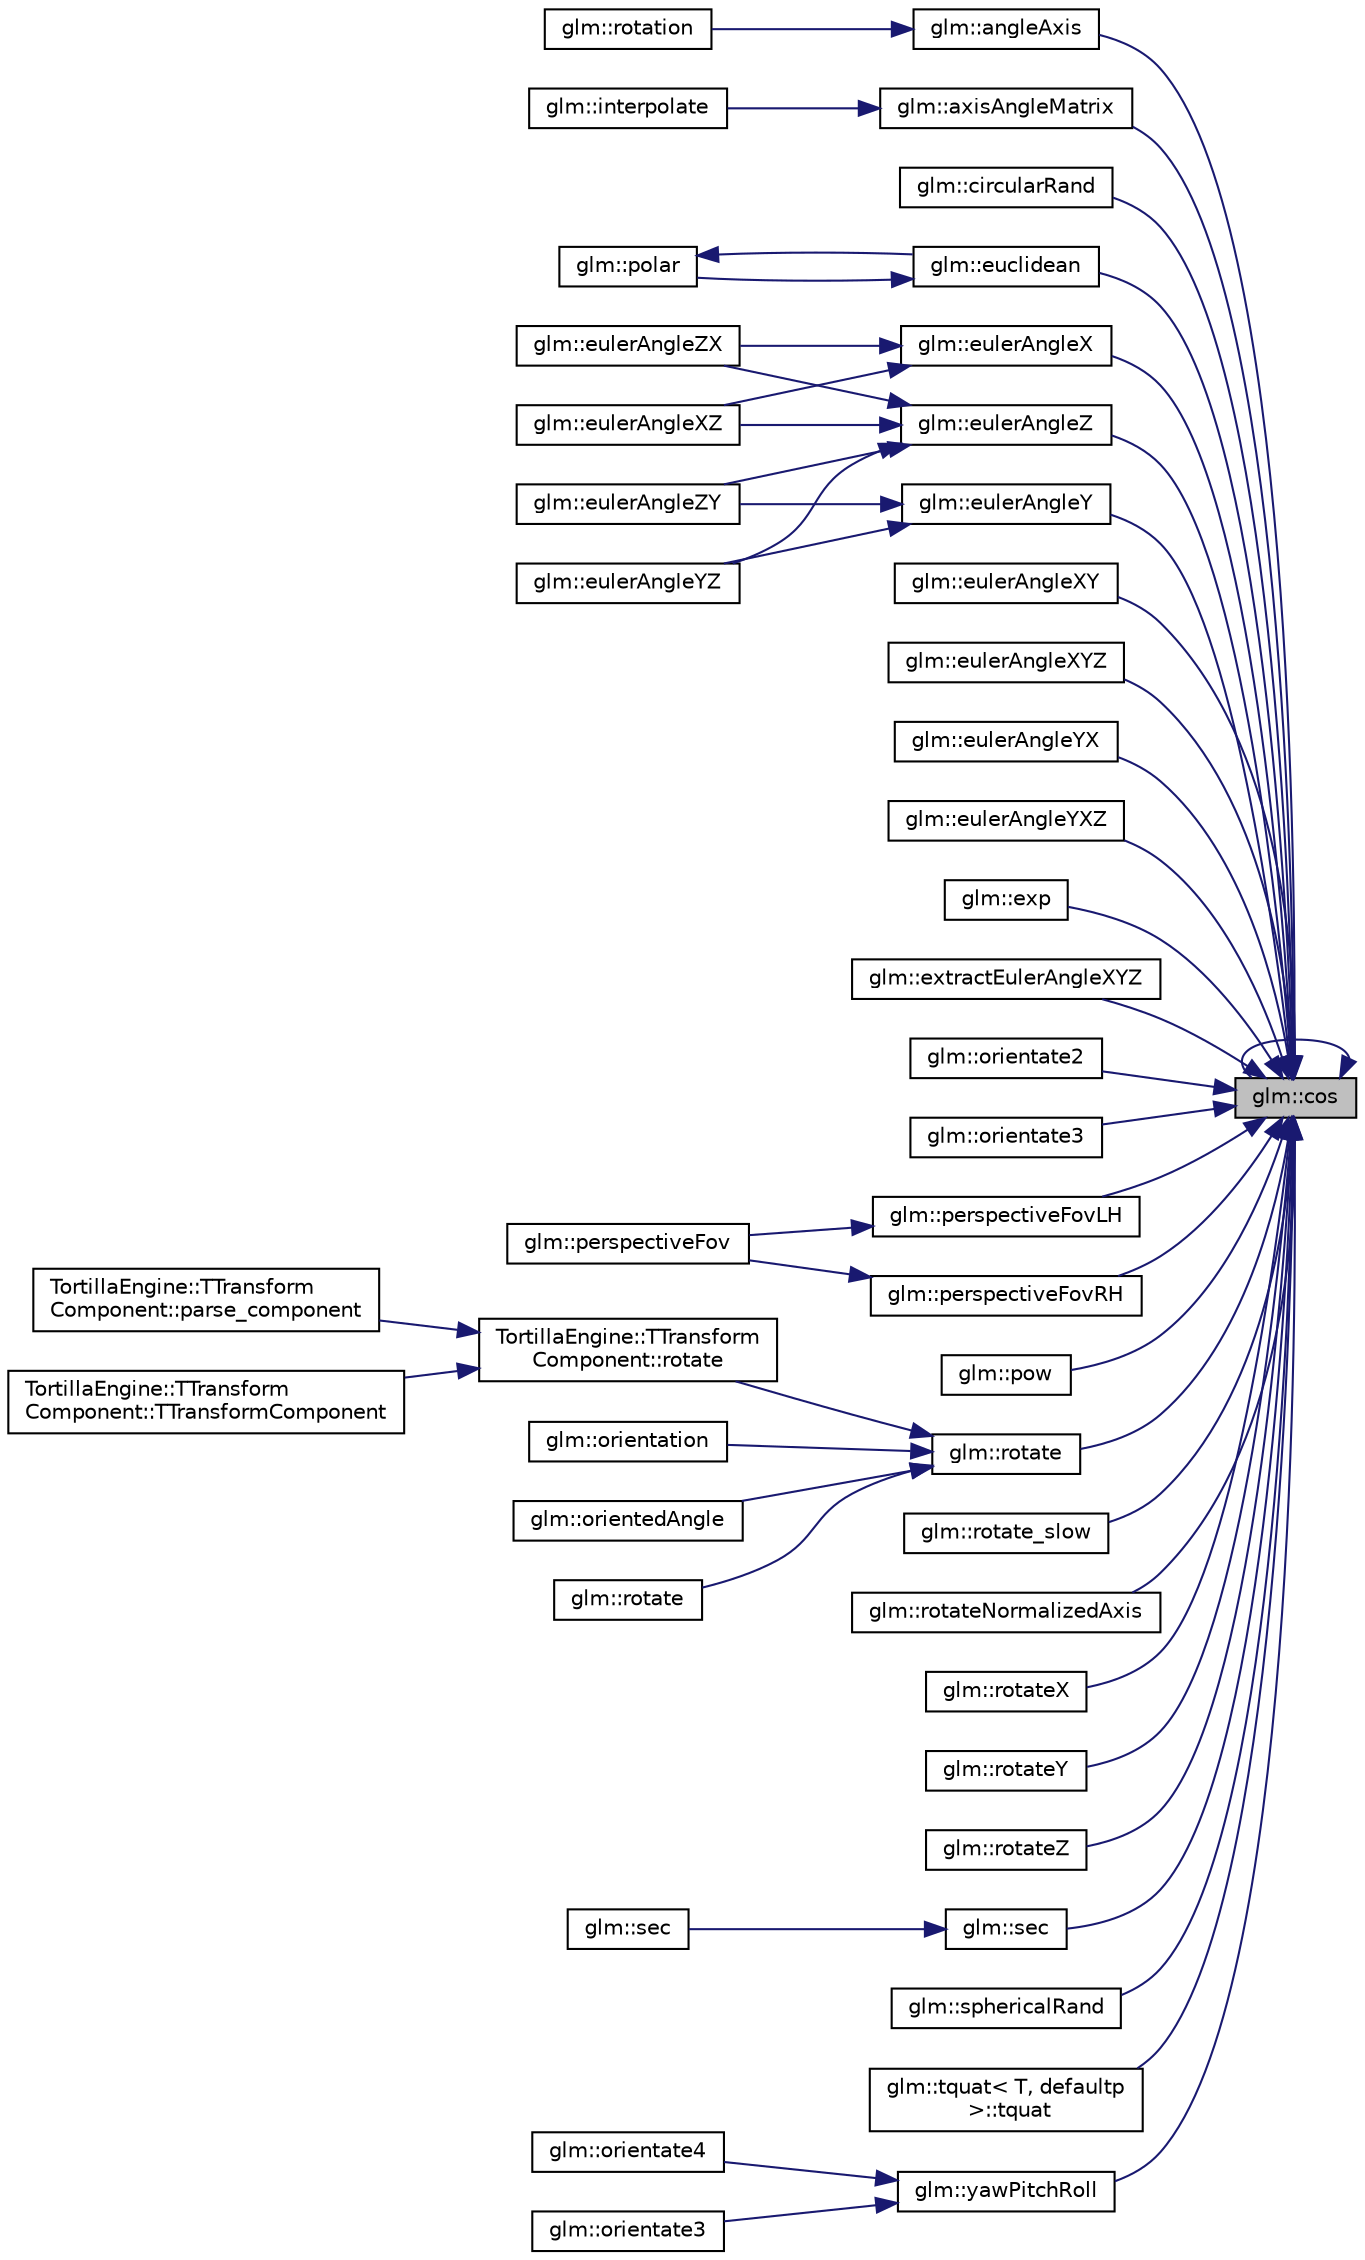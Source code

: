 digraph "glm::cos"
{
 // LATEX_PDF_SIZE
  edge [fontname="Helvetica",fontsize="10",labelfontname="Helvetica",labelfontsize="10"];
  node [fontname="Helvetica",fontsize="10",shape=record];
  rankdir="RL";
  Node1 [label="glm::cos",height=0.2,width=0.4,color="black", fillcolor="grey75", style="filled", fontcolor="black",tooltip=" "];
  Node1 -> Node2 [dir="back",color="midnightblue",fontsize="10",style="solid",fontname="Helvetica"];
  Node2 [label="glm::angleAxis",height=0.2,width=0.4,color="black", fillcolor="white", style="filled",URL="$group__gtc__quaternion.html#ga37ae19405f1ccf766f27e4fcd035d859",tooltip=" "];
  Node2 -> Node3 [dir="back",color="midnightblue",fontsize="10",style="solid",fontname="Helvetica"];
  Node3 [label="glm::rotation",height=0.2,width=0.4,color="black", fillcolor="white", style="filled",URL="$group__gtx__quaternion.html#gac4856d356c5c97cec74e9b672ea89240",tooltip=" "];
  Node1 -> Node4 [dir="back",color="midnightblue",fontsize="10",style="solid",fontname="Helvetica"];
  Node4 [label="glm::axisAngleMatrix",height=0.2,width=0.4,color="black", fillcolor="white", style="filled",URL="$group__gtx__matrix__interpolation.html#ga82d4bc058e9628cb2ea1d4e117a0cf39",tooltip=" "];
  Node4 -> Node5 [dir="back",color="midnightblue",fontsize="10",style="solid",fontname="Helvetica"];
  Node5 [label="glm::interpolate",height=0.2,width=0.4,color="black", fillcolor="white", style="filled",URL="$group__gtx__matrix__interpolation.html#ga45099a92c5c704503565619ac2bcd5c6",tooltip=" "];
  Node1 -> Node6 [dir="back",color="midnightblue",fontsize="10",style="solid",fontname="Helvetica"];
  Node6 [label="glm::circularRand",height=0.2,width=0.4,color="black", fillcolor="white", style="filled",URL="$group__gtc__random.html#gae989c26a2899b2fb7444abe7c275c29c",tooltip=" "];
  Node1 -> Node1 [dir="back",color="midnightblue",fontsize="10",style="solid",fontname="Helvetica"];
  Node1 -> Node7 [dir="back",color="midnightblue",fontsize="10",style="solid",fontname="Helvetica"];
  Node7 [label="glm::euclidean",height=0.2,width=0.4,color="black", fillcolor="white", style="filled",URL="$group__gtx__polar__coordinates.html#ga45ece1fbf7260c43e0f873c498202581",tooltip=" "];
  Node7 -> Node8 [dir="back",color="midnightblue",fontsize="10",style="solid",fontname="Helvetica"];
  Node8 [label="glm::polar",height=0.2,width=0.4,color="black", fillcolor="white", style="filled",URL="$group__gtx__polar__coordinates.html#gafcf95a38c780a4ad5ba14c8ac9e522bb",tooltip=" "];
  Node8 -> Node7 [dir="back",color="midnightblue",fontsize="10",style="solid",fontname="Helvetica"];
  Node1 -> Node9 [dir="back",color="midnightblue",fontsize="10",style="solid",fontname="Helvetica"];
  Node9 [label="glm::eulerAngleX",height=0.2,width=0.4,color="black", fillcolor="white", style="filled",URL="$group__gtx__euler__angles.html#ga82cd3b8a04943f1a0d1a562aff358dc8",tooltip=" "];
  Node9 -> Node10 [dir="back",color="midnightblue",fontsize="10",style="solid",fontname="Helvetica"];
  Node10 [label="glm::eulerAngleXZ",height=0.2,width=0.4,color="black", fillcolor="white", style="filled",URL="$group__gtx__euler__angles.html#gab2d7dc94b9a7519d741aaa208c7a335b",tooltip=" "];
  Node9 -> Node11 [dir="back",color="midnightblue",fontsize="10",style="solid",fontname="Helvetica"];
  Node11 [label="glm::eulerAngleZX",height=0.2,width=0.4,color="black", fillcolor="white", style="filled",URL="$group__gtx__euler__angles.html#gaef83cf40bd9ae780011b29970f16f622",tooltip=" "];
  Node1 -> Node12 [dir="back",color="midnightblue",fontsize="10",style="solid",fontname="Helvetica"];
  Node12 [label="glm::eulerAngleXY",height=0.2,width=0.4,color="black", fillcolor="white", style="filled",URL="$group__gtx__euler__angles.html#ga8bf84f92ca976a7f50dbe4b30ceb72dd",tooltip=" "];
  Node1 -> Node13 [dir="back",color="midnightblue",fontsize="10",style="solid",fontname="Helvetica"];
  Node13 [label="glm::eulerAngleXYZ",height=0.2,width=0.4,color="black", fillcolor="white", style="filled",URL="$group__gtx__euler__angles.html#gaaedda1657a1aebe0a904d864b33844e8",tooltip=" "];
  Node1 -> Node14 [dir="back",color="midnightblue",fontsize="10",style="solid",fontname="Helvetica"];
  Node14 [label="glm::eulerAngleY",height=0.2,width=0.4,color="black", fillcolor="white", style="filled",URL="$group__gtx__euler__angles.html#gaeb193af1184bdf39c23636d756e1ff33",tooltip=" "];
  Node14 -> Node15 [dir="back",color="midnightblue",fontsize="10",style="solid",fontname="Helvetica"];
  Node15 [label="glm::eulerAngleYZ",height=0.2,width=0.4,color="black", fillcolor="white", style="filled",URL="$group__gtx__euler__angles.html#ga1033f84f51d61646145352ef0c1bb58c",tooltip=" "];
  Node14 -> Node16 [dir="back",color="midnightblue",fontsize="10",style="solid",fontname="Helvetica"];
  Node16 [label="glm::eulerAngleZY",height=0.2,width=0.4,color="black", fillcolor="white", style="filled",URL="$group__gtx__euler__angles.html#ga02f037926568bbd12dfece3b28b20343",tooltip=" "];
  Node1 -> Node17 [dir="back",color="midnightblue",fontsize="10",style="solid",fontname="Helvetica"];
  Node17 [label="glm::eulerAngleYX",height=0.2,width=0.4,color="black", fillcolor="white", style="filled",URL="$group__gtx__euler__angles.html#gafdd02f9a37511190962119adef5c1c25",tooltip=" "];
  Node1 -> Node18 [dir="back",color="midnightblue",fontsize="10",style="solid",fontname="Helvetica"];
  Node18 [label="glm::eulerAngleYXZ",height=0.2,width=0.4,color="black", fillcolor="white", style="filled",URL="$group__gtx__euler__angles.html#ga0242b5ab68651db70c6025815549427f",tooltip=" "];
  Node1 -> Node19 [dir="back",color="midnightblue",fontsize="10",style="solid",fontname="Helvetica"];
  Node19 [label="glm::eulerAngleZ",height=0.2,width=0.4,color="black", fillcolor="white", style="filled",URL="$group__gtx__euler__angles.html#gab59c4fe7f735568255cc19fddd3ddfcd",tooltip=" "];
  Node19 -> Node10 [dir="back",color="midnightblue",fontsize="10",style="solid",fontname="Helvetica"];
  Node19 -> Node15 [dir="back",color="midnightblue",fontsize="10",style="solid",fontname="Helvetica"];
  Node19 -> Node11 [dir="back",color="midnightblue",fontsize="10",style="solid",fontname="Helvetica"];
  Node19 -> Node16 [dir="back",color="midnightblue",fontsize="10",style="solid",fontname="Helvetica"];
  Node1 -> Node20 [dir="back",color="midnightblue",fontsize="10",style="solid",fontname="Helvetica"];
  Node20 [label="glm::exp",height=0.2,width=0.4,color="black", fillcolor="white", style="filled",URL="$group__gtx__quaternion.html#ga17295173d4c2b5ae49b84e9993b63a62",tooltip=" "];
  Node1 -> Node21 [dir="back",color="midnightblue",fontsize="10",style="solid",fontname="Helvetica"];
  Node21 [label="glm::extractEulerAngleXYZ",height=0.2,width=0.4,color="black", fillcolor="white", style="filled",URL="$group__gtx__euler__angles.html#gad5838a4c87ce2b8ee4c4e17bd162fd14",tooltip=" "];
  Node1 -> Node22 [dir="back",color="midnightblue",fontsize="10",style="solid",fontname="Helvetica"];
  Node22 [label="glm::orientate2",height=0.2,width=0.4,color="black", fillcolor="white", style="filled",URL="$group__gtx__euler__angles.html#ga6f465681cbbc575ad93a53ec918dacf3",tooltip=" "];
  Node1 -> Node23 [dir="back",color="midnightblue",fontsize="10",style="solid",fontname="Helvetica"];
  Node23 [label="glm::orientate3",height=0.2,width=0.4,color="black", fillcolor="white", style="filled",URL="$group__gtx__euler__angles.html#gab188e2526dea3c003e86e298f618085e",tooltip=" "];
  Node1 -> Node24 [dir="back",color="midnightblue",fontsize="10",style="solid",fontname="Helvetica"];
  Node24 [label="glm::perspectiveFovLH",height=0.2,width=0.4,color="black", fillcolor="white", style="filled",URL="$group__gtc__matrix__transform.html#gae705a2f19c3ef5ef880bd6c92759cf2d",tooltip=" "];
  Node24 -> Node25 [dir="back",color="midnightblue",fontsize="10",style="solid",fontname="Helvetica"];
  Node25 [label="glm::perspectiveFov",height=0.2,width=0.4,color="black", fillcolor="white", style="filled",URL="$group__gtc__matrix__transform.html#gae9146e2c550fc8646299e4b900238145",tooltip=" "];
  Node1 -> Node26 [dir="back",color="midnightblue",fontsize="10",style="solid",fontname="Helvetica"];
  Node26 [label="glm::perspectiveFovRH",height=0.2,width=0.4,color="black", fillcolor="white", style="filled",URL="$group__gtc__matrix__transform.html#ga07cd8df791bf90dcb782645fe0b21261",tooltip=" "];
  Node26 -> Node25 [dir="back",color="midnightblue",fontsize="10",style="solid",fontname="Helvetica"];
  Node1 -> Node27 [dir="back",color="midnightblue",fontsize="10",style="solid",fontname="Helvetica"];
  Node27 [label="glm::pow",height=0.2,width=0.4,color="black", fillcolor="white", style="filled",URL="$group__gtx__quaternion.html#ga42a0cf206c59eaeff4c67dd62e09a580",tooltip=" "];
  Node1 -> Node28 [dir="back",color="midnightblue",fontsize="10",style="solid",fontname="Helvetica"];
  Node28 [label="glm::rotate",height=0.2,width=0.4,color="black", fillcolor="white", style="filled",URL="$group__gtc__matrix__transform.html#ga161b1df124348f232d994ba7958e4815",tooltip=" "];
  Node28 -> Node29 [dir="back",color="midnightblue",fontsize="10",style="solid",fontname="Helvetica"];
  Node29 [label="glm::orientation",height=0.2,width=0.4,color="black", fillcolor="white", style="filled",URL="$group__gtx__rotate__vector.html#ga49b4d082305cdfcfe0a5c184f684a902",tooltip=" "];
  Node28 -> Node30 [dir="back",color="midnightblue",fontsize="10",style="solid",fontname="Helvetica"];
  Node30 [label="glm::orientedAngle",height=0.2,width=0.4,color="black", fillcolor="white", style="filled",URL="$group__gtx__vector__angle.html#ga82a19d474be13c92c7b10caab42a5a72",tooltip=" "];
  Node28 -> Node31 [dir="back",color="midnightblue",fontsize="10",style="solid",fontname="Helvetica"];
  Node31 [label="glm::rotate",height=0.2,width=0.4,color="black", fillcolor="white", style="filled",URL="$group__gtx__rotate__vector.html#ga526b6f8995bc0946aa1a04e9297de7c6",tooltip=" "];
  Node28 -> Node32 [dir="back",color="midnightblue",fontsize="10",style="solid",fontname="Helvetica"];
  Node32 [label="TortillaEngine::TTransform\lComponent::rotate",height=0.2,width=0.4,color="black", fillcolor="white", style="filled",URL="$class_tortilla_engine_1_1_t_transform_component.html#acc20f5c53d101a9976b819df22aef496",tooltip="Rotates the matrix."];
  Node32 -> Node33 [dir="back",color="midnightblue",fontsize="10",style="solid",fontname="Helvetica"];
  Node33 [label="TortillaEngine::TTransform\lComponent::parse_component",height=0.2,width=0.4,color="black", fillcolor="white", style="filled",URL="$class_tortilla_engine_1_1_t_transform_component.html#a53c58ec990b774d24d081e1466c214dd",tooltip="Loads the component data from a xml file."];
  Node32 -> Node34 [dir="back",color="midnightblue",fontsize="10",style="solid",fontname="Helvetica"];
  Node34 [label="TortillaEngine::TTransform\lComponent::TTransformComponent",height=0.2,width=0.4,color="black", fillcolor="white", style="filled",URL="$class_tortilla_engine_1_1_t_transform_component.html#a3e4372cf45555d92fc3e99f4a32ac788",tooltip="Creates a component with the given values."];
  Node1 -> Node35 [dir="back",color="midnightblue",fontsize="10",style="solid",fontname="Helvetica"];
  Node35 [label="glm::rotate_slow",height=0.2,width=0.4,color="black", fillcolor="white", style="filled",URL="$namespaceglm.html#a9fbbd196726ba74b00b82b9a3d48487f",tooltip=" "];
  Node1 -> Node36 [dir="back",color="midnightblue",fontsize="10",style="solid",fontname="Helvetica"];
  Node36 [label="glm::rotateNormalizedAxis",height=0.2,width=0.4,color="black", fillcolor="white", style="filled",URL="$group__gtx__rotate__normalized__axis.html#gaada623964a895def5a8b77b5b7887dc4",tooltip=" "];
  Node1 -> Node37 [dir="back",color="midnightblue",fontsize="10",style="solid",fontname="Helvetica"];
  Node37 [label="glm::rotateX",height=0.2,width=0.4,color="black", fillcolor="white", style="filled",URL="$group__gtx__rotate__vector.html#ga0c2dc9f8507bffcbb957db9818b18508",tooltip=" "];
  Node1 -> Node38 [dir="back",color="midnightblue",fontsize="10",style="solid",fontname="Helvetica"];
  Node38 [label="glm::rotateY",height=0.2,width=0.4,color="black", fillcolor="white", style="filled",URL="$group__gtx__rotate__vector.html#gabb5d19eba5befeebcb35a0aad4a114e3",tooltip=" "];
  Node1 -> Node39 [dir="back",color="midnightblue",fontsize="10",style="solid",fontname="Helvetica"];
  Node39 [label="glm::rotateZ",height=0.2,width=0.4,color="black", fillcolor="white", style="filled",URL="$group__gtx__rotate__vector.html#gae30ac01b89d4f16a972fee696c964908",tooltip=" "];
  Node1 -> Node40 [dir="back",color="midnightblue",fontsize="10",style="solid",fontname="Helvetica"];
  Node40 [label="glm::sec",height=0.2,width=0.4,color="black", fillcolor="white", style="filled",URL="$group__gtc__reciprocal.html#gae4bcbebee670c5ea155f0777b3acbd84",tooltip=" "];
  Node40 -> Node41 [dir="back",color="midnightblue",fontsize="10",style="solid",fontname="Helvetica"];
  Node41 [label="glm::sec",height=0.2,width=0.4,color="black", fillcolor="white", style="filled",URL="$namespaceglm.html#ab94ec38d09e409a1d0b402961a186d5d",tooltip=" "];
  Node1 -> Node42 [dir="back",color="midnightblue",fontsize="10",style="solid",fontname="Helvetica"];
  Node42 [label="glm::sphericalRand",height=0.2,width=0.4,color="black", fillcolor="white", style="filled",URL="$group__gtc__random.html#gaa9a6fc2d7a295b3857f7db23b1053d9d",tooltip=" "];
  Node1 -> Node43 [dir="back",color="midnightblue",fontsize="10",style="solid",fontname="Helvetica"];
  Node43 [label="glm::tquat\< T, defaultp\l \>::tquat",height=0.2,width=0.4,color="black", fillcolor="white", style="filled",URL="$structglm_1_1tquat.html#a9841cfe16ccfb909c4c2cd0956f2d42b",tooltip="Build a quaternion from euler angles (pitch, yaw, roll), in radians."];
  Node1 -> Node44 [dir="back",color="midnightblue",fontsize="10",style="solid",fontname="Helvetica"];
  Node44 [label="glm::yawPitchRoll",height=0.2,width=0.4,color="black", fillcolor="white", style="filled",URL="$group__gtx__euler__angles.html#gaf9c8d0f1df88c5344165600774489bc5",tooltip=" "];
  Node44 -> Node45 [dir="back",color="midnightblue",fontsize="10",style="solid",fontname="Helvetica"];
  Node45 [label="glm::orientate3",height=0.2,width=0.4,color="black", fillcolor="white", style="filled",URL="$group__gtx__euler__angles.html#ga33f0d790cecd8337ee83f8e3a8109b11",tooltip=" "];
  Node44 -> Node46 [dir="back",color="midnightblue",fontsize="10",style="solid",fontname="Helvetica"];
  Node46 [label="glm::orientate4",height=0.2,width=0.4,color="black", fillcolor="white", style="filled",URL="$group__gtx__euler__angles.html#ga4e25c9468b6f002c76e9a2412bcfa503",tooltip=" "];
}
